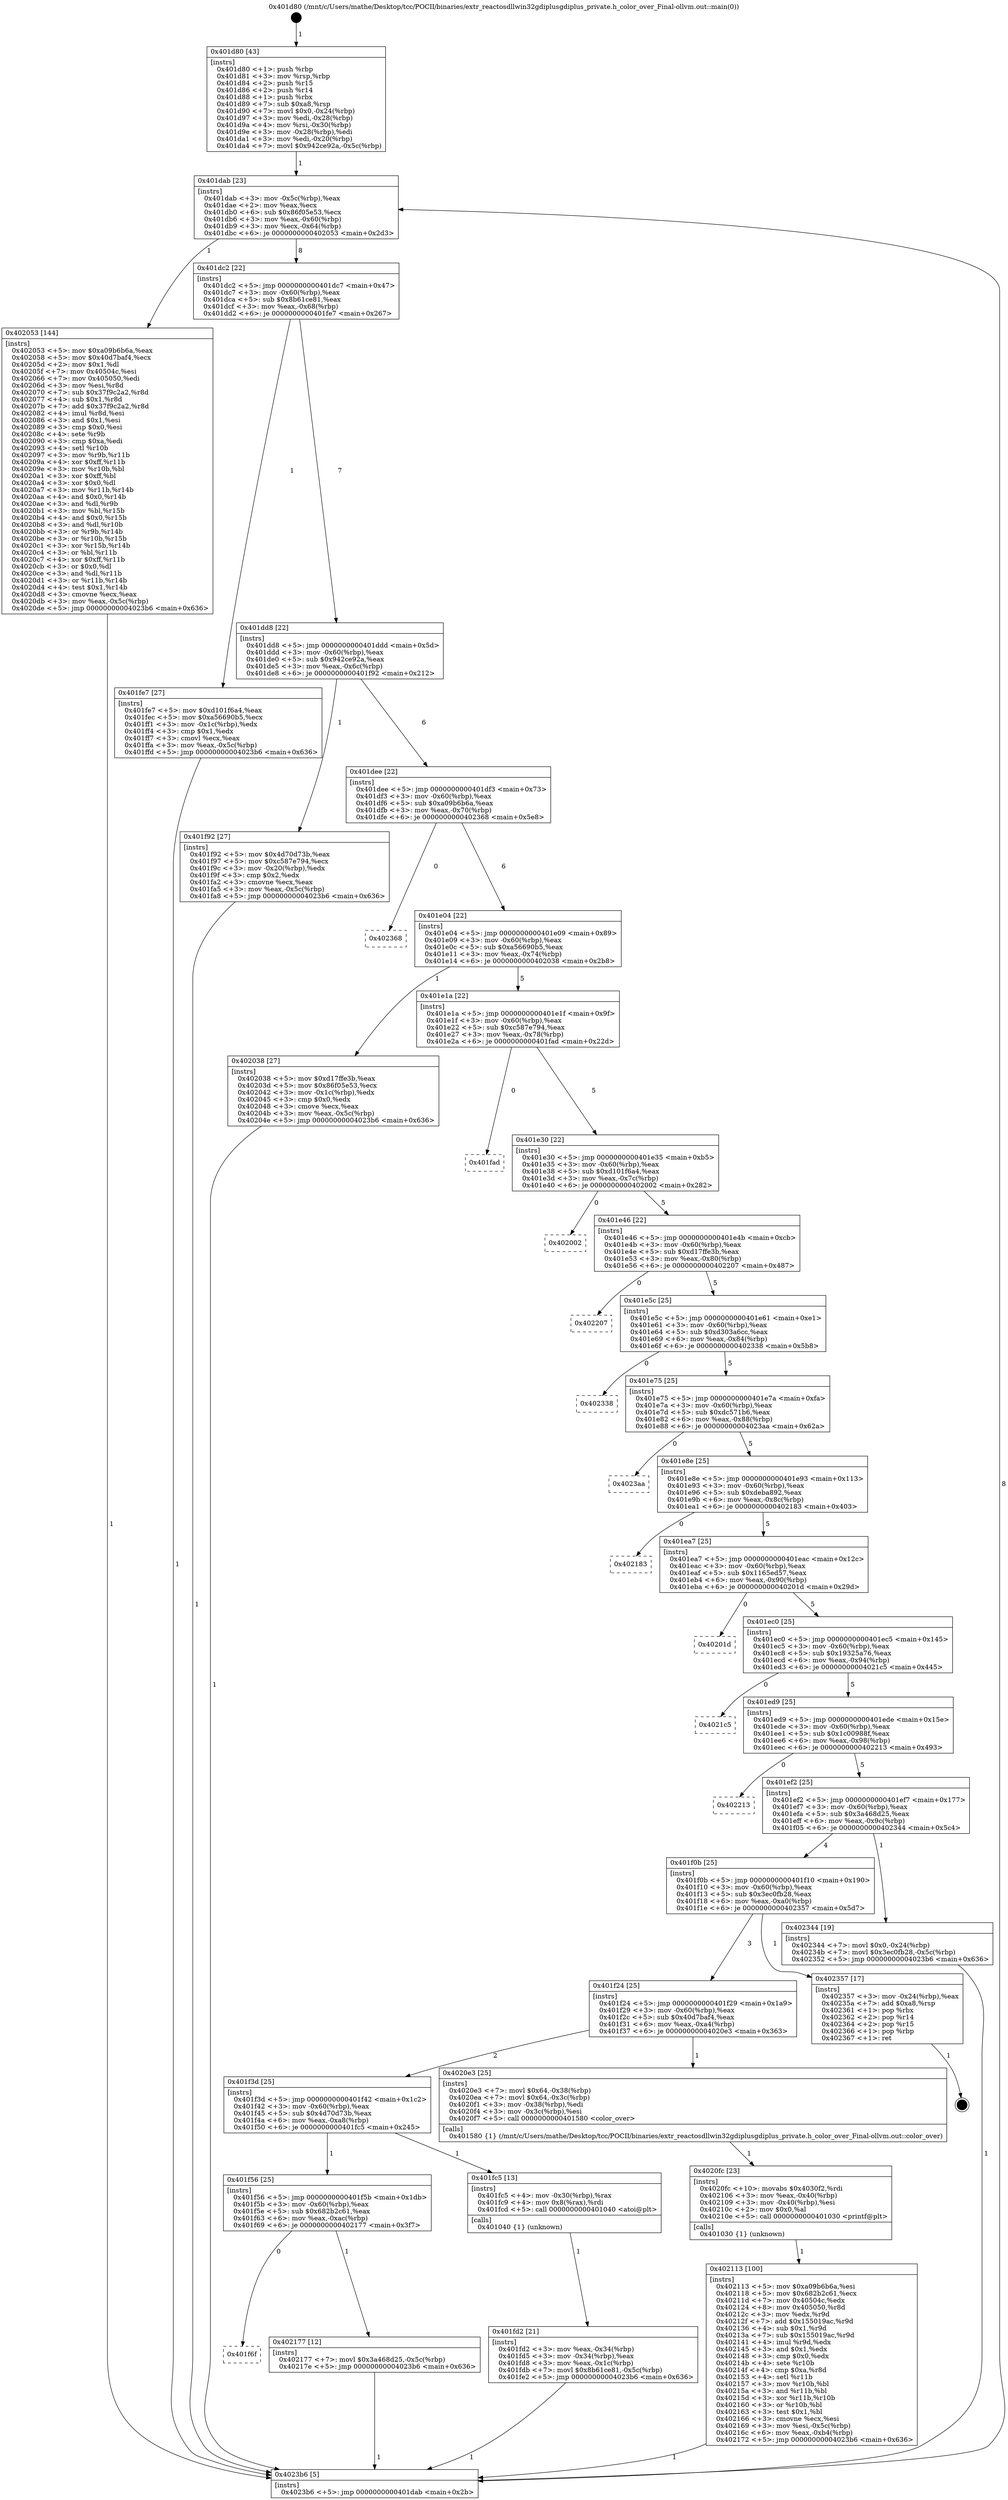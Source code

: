 digraph "0x401d80" {
  label = "0x401d80 (/mnt/c/Users/mathe/Desktop/tcc/POCII/binaries/extr_reactosdllwin32gdiplusgdiplus_private.h_color_over_Final-ollvm.out::main(0))"
  labelloc = "t"
  node[shape=record]

  Entry [label="",width=0.3,height=0.3,shape=circle,fillcolor=black,style=filled]
  "0x401dab" [label="{
     0x401dab [23]\l
     | [instrs]\l
     &nbsp;&nbsp;0x401dab \<+3\>: mov -0x5c(%rbp),%eax\l
     &nbsp;&nbsp;0x401dae \<+2\>: mov %eax,%ecx\l
     &nbsp;&nbsp;0x401db0 \<+6\>: sub $0x86f05e53,%ecx\l
     &nbsp;&nbsp;0x401db6 \<+3\>: mov %eax,-0x60(%rbp)\l
     &nbsp;&nbsp;0x401db9 \<+3\>: mov %ecx,-0x64(%rbp)\l
     &nbsp;&nbsp;0x401dbc \<+6\>: je 0000000000402053 \<main+0x2d3\>\l
  }"]
  "0x402053" [label="{
     0x402053 [144]\l
     | [instrs]\l
     &nbsp;&nbsp;0x402053 \<+5\>: mov $0xa09b6b6a,%eax\l
     &nbsp;&nbsp;0x402058 \<+5\>: mov $0x40d7baf4,%ecx\l
     &nbsp;&nbsp;0x40205d \<+2\>: mov $0x1,%dl\l
     &nbsp;&nbsp;0x40205f \<+7\>: mov 0x40504c,%esi\l
     &nbsp;&nbsp;0x402066 \<+7\>: mov 0x405050,%edi\l
     &nbsp;&nbsp;0x40206d \<+3\>: mov %esi,%r8d\l
     &nbsp;&nbsp;0x402070 \<+7\>: sub $0x37f9c2a2,%r8d\l
     &nbsp;&nbsp;0x402077 \<+4\>: sub $0x1,%r8d\l
     &nbsp;&nbsp;0x40207b \<+7\>: add $0x37f9c2a2,%r8d\l
     &nbsp;&nbsp;0x402082 \<+4\>: imul %r8d,%esi\l
     &nbsp;&nbsp;0x402086 \<+3\>: and $0x1,%esi\l
     &nbsp;&nbsp;0x402089 \<+3\>: cmp $0x0,%esi\l
     &nbsp;&nbsp;0x40208c \<+4\>: sete %r9b\l
     &nbsp;&nbsp;0x402090 \<+3\>: cmp $0xa,%edi\l
     &nbsp;&nbsp;0x402093 \<+4\>: setl %r10b\l
     &nbsp;&nbsp;0x402097 \<+3\>: mov %r9b,%r11b\l
     &nbsp;&nbsp;0x40209a \<+4\>: xor $0xff,%r11b\l
     &nbsp;&nbsp;0x40209e \<+3\>: mov %r10b,%bl\l
     &nbsp;&nbsp;0x4020a1 \<+3\>: xor $0xff,%bl\l
     &nbsp;&nbsp;0x4020a4 \<+3\>: xor $0x0,%dl\l
     &nbsp;&nbsp;0x4020a7 \<+3\>: mov %r11b,%r14b\l
     &nbsp;&nbsp;0x4020aa \<+4\>: and $0x0,%r14b\l
     &nbsp;&nbsp;0x4020ae \<+3\>: and %dl,%r9b\l
     &nbsp;&nbsp;0x4020b1 \<+3\>: mov %bl,%r15b\l
     &nbsp;&nbsp;0x4020b4 \<+4\>: and $0x0,%r15b\l
     &nbsp;&nbsp;0x4020b8 \<+3\>: and %dl,%r10b\l
     &nbsp;&nbsp;0x4020bb \<+3\>: or %r9b,%r14b\l
     &nbsp;&nbsp;0x4020be \<+3\>: or %r10b,%r15b\l
     &nbsp;&nbsp;0x4020c1 \<+3\>: xor %r15b,%r14b\l
     &nbsp;&nbsp;0x4020c4 \<+3\>: or %bl,%r11b\l
     &nbsp;&nbsp;0x4020c7 \<+4\>: xor $0xff,%r11b\l
     &nbsp;&nbsp;0x4020cb \<+3\>: or $0x0,%dl\l
     &nbsp;&nbsp;0x4020ce \<+3\>: and %dl,%r11b\l
     &nbsp;&nbsp;0x4020d1 \<+3\>: or %r11b,%r14b\l
     &nbsp;&nbsp;0x4020d4 \<+4\>: test $0x1,%r14b\l
     &nbsp;&nbsp;0x4020d8 \<+3\>: cmovne %ecx,%eax\l
     &nbsp;&nbsp;0x4020db \<+3\>: mov %eax,-0x5c(%rbp)\l
     &nbsp;&nbsp;0x4020de \<+5\>: jmp 00000000004023b6 \<main+0x636\>\l
  }"]
  "0x401dc2" [label="{
     0x401dc2 [22]\l
     | [instrs]\l
     &nbsp;&nbsp;0x401dc2 \<+5\>: jmp 0000000000401dc7 \<main+0x47\>\l
     &nbsp;&nbsp;0x401dc7 \<+3\>: mov -0x60(%rbp),%eax\l
     &nbsp;&nbsp;0x401dca \<+5\>: sub $0x8b61ce81,%eax\l
     &nbsp;&nbsp;0x401dcf \<+3\>: mov %eax,-0x68(%rbp)\l
     &nbsp;&nbsp;0x401dd2 \<+6\>: je 0000000000401fe7 \<main+0x267\>\l
  }"]
  Exit [label="",width=0.3,height=0.3,shape=circle,fillcolor=black,style=filled,peripheries=2]
  "0x401fe7" [label="{
     0x401fe7 [27]\l
     | [instrs]\l
     &nbsp;&nbsp;0x401fe7 \<+5\>: mov $0xd101f6a4,%eax\l
     &nbsp;&nbsp;0x401fec \<+5\>: mov $0xa56690b5,%ecx\l
     &nbsp;&nbsp;0x401ff1 \<+3\>: mov -0x1c(%rbp),%edx\l
     &nbsp;&nbsp;0x401ff4 \<+3\>: cmp $0x1,%edx\l
     &nbsp;&nbsp;0x401ff7 \<+3\>: cmovl %ecx,%eax\l
     &nbsp;&nbsp;0x401ffa \<+3\>: mov %eax,-0x5c(%rbp)\l
     &nbsp;&nbsp;0x401ffd \<+5\>: jmp 00000000004023b6 \<main+0x636\>\l
  }"]
  "0x401dd8" [label="{
     0x401dd8 [22]\l
     | [instrs]\l
     &nbsp;&nbsp;0x401dd8 \<+5\>: jmp 0000000000401ddd \<main+0x5d\>\l
     &nbsp;&nbsp;0x401ddd \<+3\>: mov -0x60(%rbp),%eax\l
     &nbsp;&nbsp;0x401de0 \<+5\>: sub $0x942ce92a,%eax\l
     &nbsp;&nbsp;0x401de5 \<+3\>: mov %eax,-0x6c(%rbp)\l
     &nbsp;&nbsp;0x401de8 \<+6\>: je 0000000000401f92 \<main+0x212\>\l
  }"]
  "0x401f6f" [label="{
     0x401f6f\l
  }", style=dashed]
  "0x401f92" [label="{
     0x401f92 [27]\l
     | [instrs]\l
     &nbsp;&nbsp;0x401f92 \<+5\>: mov $0x4d70d73b,%eax\l
     &nbsp;&nbsp;0x401f97 \<+5\>: mov $0xc587e794,%ecx\l
     &nbsp;&nbsp;0x401f9c \<+3\>: mov -0x20(%rbp),%edx\l
     &nbsp;&nbsp;0x401f9f \<+3\>: cmp $0x2,%edx\l
     &nbsp;&nbsp;0x401fa2 \<+3\>: cmovne %ecx,%eax\l
     &nbsp;&nbsp;0x401fa5 \<+3\>: mov %eax,-0x5c(%rbp)\l
     &nbsp;&nbsp;0x401fa8 \<+5\>: jmp 00000000004023b6 \<main+0x636\>\l
  }"]
  "0x401dee" [label="{
     0x401dee [22]\l
     | [instrs]\l
     &nbsp;&nbsp;0x401dee \<+5\>: jmp 0000000000401df3 \<main+0x73\>\l
     &nbsp;&nbsp;0x401df3 \<+3\>: mov -0x60(%rbp),%eax\l
     &nbsp;&nbsp;0x401df6 \<+5\>: sub $0xa09b6b6a,%eax\l
     &nbsp;&nbsp;0x401dfb \<+3\>: mov %eax,-0x70(%rbp)\l
     &nbsp;&nbsp;0x401dfe \<+6\>: je 0000000000402368 \<main+0x5e8\>\l
  }"]
  "0x4023b6" [label="{
     0x4023b6 [5]\l
     | [instrs]\l
     &nbsp;&nbsp;0x4023b6 \<+5\>: jmp 0000000000401dab \<main+0x2b\>\l
  }"]
  "0x401d80" [label="{
     0x401d80 [43]\l
     | [instrs]\l
     &nbsp;&nbsp;0x401d80 \<+1\>: push %rbp\l
     &nbsp;&nbsp;0x401d81 \<+3\>: mov %rsp,%rbp\l
     &nbsp;&nbsp;0x401d84 \<+2\>: push %r15\l
     &nbsp;&nbsp;0x401d86 \<+2\>: push %r14\l
     &nbsp;&nbsp;0x401d88 \<+1\>: push %rbx\l
     &nbsp;&nbsp;0x401d89 \<+7\>: sub $0xa8,%rsp\l
     &nbsp;&nbsp;0x401d90 \<+7\>: movl $0x0,-0x24(%rbp)\l
     &nbsp;&nbsp;0x401d97 \<+3\>: mov %edi,-0x28(%rbp)\l
     &nbsp;&nbsp;0x401d9a \<+4\>: mov %rsi,-0x30(%rbp)\l
     &nbsp;&nbsp;0x401d9e \<+3\>: mov -0x28(%rbp),%edi\l
     &nbsp;&nbsp;0x401da1 \<+3\>: mov %edi,-0x20(%rbp)\l
     &nbsp;&nbsp;0x401da4 \<+7\>: movl $0x942ce92a,-0x5c(%rbp)\l
  }"]
  "0x402177" [label="{
     0x402177 [12]\l
     | [instrs]\l
     &nbsp;&nbsp;0x402177 \<+7\>: movl $0x3a468d25,-0x5c(%rbp)\l
     &nbsp;&nbsp;0x40217e \<+5\>: jmp 00000000004023b6 \<main+0x636\>\l
  }"]
  "0x402368" [label="{
     0x402368\l
  }", style=dashed]
  "0x401e04" [label="{
     0x401e04 [22]\l
     | [instrs]\l
     &nbsp;&nbsp;0x401e04 \<+5\>: jmp 0000000000401e09 \<main+0x89\>\l
     &nbsp;&nbsp;0x401e09 \<+3\>: mov -0x60(%rbp),%eax\l
     &nbsp;&nbsp;0x401e0c \<+5\>: sub $0xa56690b5,%eax\l
     &nbsp;&nbsp;0x401e11 \<+3\>: mov %eax,-0x74(%rbp)\l
     &nbsp;&nbsp;0x401e14 \<+6\>: je 0000000000402038 \<main+0x2b8\>\l
  }"]
  "0x402113" [label="{
     0x402113 [100]\l
     | [instrs]\l
     &nbsp;&nbsp;0x402113 \<+5\>: mov $0xa09b6b6a,%esi\l
     &nbsp;&nbsp;0x402118 \<+5\>: mov $0x682b2c61,%ecx\l
     &nbsp;&nbsp;0x40211d \<+7\>: mov 0x40504c,%edx\l
     &nbsp;&nbsp;0x402124 \<+8\>: mov 0x405050,%r8d\l
     &nbsp;&nbsp;0x40212c \<+3\>: mov %edx,%r9d\l
     &nbsp;&nbsp;0x40212f \<+7\>: add $0x155019ac,%r9d\l
     &nbsp;&nbsp;0x402136 \<+4\>: sub $0x1,%r9d\l
     &nbsp;&nbsp;0x40213a \<+7\>: sub $0x155019ac,%r9d\l
     &nbsp;&nbsp;0x402141 \<+4\>: imul %r9d,%edx\l
     &nbsp;&nbsp;0x402145 \<+3\>: and $0x1,%edx\l
     &nbsp;&nbsp;0x402148 \<+3\>: cmp $0x0,%edx\l
     &nbsp;&nbsp;0x40214b \<+4\>: sete %r10b\l
     &nbsp;&nbsp;0x40214f \<+4\>: cmp $0xa,%r8d\l
     &nbsp;&nbsp;0x402153 \<+4\>: setl %r11b\l
     &nbsp;&nbsp;0x402157 \<+3\>: mov %r10b,%bl\l
     &nbsp;&nbsp;0x40215a \<+3\>: and %r11b,%bl\l
     &nbsp;&nbsp;0x40215d \<+3\>: xor %r11b,%r10b\l
     &nbsp;&nbsp;0x402160 \<+3\>: or %r10b,%bl\l
     &nbsp;&nbsp;0x402163 \<+3\>: test $0x1,%bl\l
     &nbsp;&nbsp;0x402166 \<+3\>: cmovne %ecx,%esi\l
     &nbsp;&nbsp;0x402169 \<+3\>: mov %esi,-0x5c(%rbp)\l
     &nbsp;&nbsp;0x40216c \<+6\>: mov %eax,-0xb4(%rbp)\l
     &nbsp;&nbsp;0x402172 \<+5\>: jmp 00000000004023b6 \<main+0x636\>\l
  }"]
  "0x402038" [label="{
     0x402038 [27]\l
     | [instrs]\l
     &nbsp;&nbsp;0x402038 \<+5\>: mov $0xd17ffe3b,%eax\l
     &nbsp;&nbsp;0x40203d \<+5\>: mov $0x86f05e53,%ecx\l
     &nbsp;&nbsp;0x402042 \<+3\>: mov -0x1c(%rbp),%edx\l
     &nbsp;&nbsp;0x402045 \<+3\>: cmp $0x0,%edx\l
     &nbsp;&nbsp;0x402048 \<+3\>: cmove %ecx,%eax\l
     &nbsp;&nbsp;0x40204b \<+3\>: mov %eax,-0x5c(%rbp)\l
     &nbsp;&nbsp;0x40204e \<+5\>: jmp 00000000004023b6 \<main+0x636\>\l
  }"]
  "0x401e1a" [label="{
     0x401e1a [22]\l
     | [instrs]\l
     &nbsp;&nbsp;0x401e1a \<+5\>: jmp 0000000000401e1f \<main+0x9f\>\l
     &nbsp;&nbsp;0x401e1f \<+3\>: mov -0x60(%rbp),%eax\l
     &nbsp;&nbsp;0x401e22 \<+5\>: sub $0xc587e794,%eax\l
     &nbsp;&nbsp;0x401e27 \<+3\>: mov %eax,-0x78(%rbp)\l
     &nbsp;&nbsp;0x401e2a \<+6\>: je 0000000000401fad \<main+0x22d\>\l
  }"]
  "0x4020fc" [label="{
     0x4020fc [23]\l
     | [instrs]\l
     &nbsp;&nbsp;0x4020fc \<+10\>: movabs $0x4030f2,%rdi\l
     &nbsp;&nbsp;0x402106 \<+3\>: mov %eax,-0x40(%rbp)\l
     &nbsp;&nbsp;0x402109 \<+3\>: mov -0x40(%rbp),%esi\l
     &nbsp;&nbsp;0x40210c \<+2\>: mov $0x0,%al\l
     &nbsp;&nbsp;0x40210e \<+5\>: call 0000000000401030 \<printf@plt\>\l
     | [calls]\l
     &nbsp;&nbsp;0x401030 \{1\} (unknown)\l
  }"]
  "0x401fad" [label="{
     0x401fad\l
  }", style=dashed]
  "0x401e30" [label="{
     0x401e30 [22]\l
     | [instrs]\l
     &nbsp;&nbsp;0x401e30 \<+5\>: jmp 0000000000401e35 \<main+0xb5\>\l
     &nbsp;&nbsp;0x401e35 \<+3\>: mov -0x60(%rbp),%eax\l
     &nbsp;&nbsp;0x401e38 \<+5\>: sub $0xd101f6a4,%eax\l
     &nbsp;&nbsp;0x401e3d \<+3\>: mov %eax,-0x7c(%rbp)\l
     &nbsp;&nbsp;0x401e40 \<+6\>: je 0000000000402002 \<main+0x282\>\l
  }"]
  "0x401fd2" [label="{
     0x401fd2 [21]\l
     | [instrs]\l
     &nbsp;&nbsp;0x401fd2 \<+3\>: mov %eax,-0x34(%rbp)\l
     &nbsp;&nbsp;0x401fd5 \<+3\>: mov -0x34(%rbp),%eax\l
     &nbsp;&nbsp;0x401fd8 \<+3\>: mov %eax,-0x1c(%rbp)\l
     &nbsp;&nbsp;0x401fdb \<+7\>: movl $0x8b61ce81,-0x5c(%rbp)\l
     &nbsp;&nbsp;0x401fe2 \<+5\>: jmp 00000000004023b6 \<main+0x636\>\l
  }"]
  "0x402002" [label="{
     0x402002\l
  }", style=dashed]
  "0x401e46" [label="{
     0x401e46 [22]\l
     | [instrs]\l
     &nbsp;&nbsp;0x401e46 \<+5\>: jmp 0000000000401e4b \<main+0xcb\>\l
     &nbsp;&nbsp;0x401e4b \<+3\>: mov -0x60(%rbp),%eax\l
     &nbsp;&nbsp;0x401e4e \<+5\>: sub $0xd17ffe3b,%eax\l
     &nbsp;&nbsp;0x401e53 \<+3\>: mov %eax,-0x80(%rbp)\l
     &nbsp;&nbsp;0x401e56 \<+6\>: je 0000000000402207 \<main+0x487\>\l
  }"]
  "0x401f56" [label="{
     0x401f56 [25]\l
     | [instrs]\l
     &nbsp;&nbsp;0x401f56 \<+5\>: jmp 0000000000401f5b \<main+0x1db\>\l
     &nbsp;&nbsp;0x401f5b \<+3\>: mov -0x60(%rbp),%eax\l
     &nbsp;&nbsp;0x401f5e \<+5\>: sub $0x682b2c61,%eax\l
     &nbsp;&nbsp;0x401f63 \<+6\>: mov %eax,-0xac(%rbp)\l
     &nbsp;&nbsp;0x401f69 \<+6\>: je 0000000000402177 \<main+0x3f7\>\l
  }"]
  "0x402207" [label="{
     0x402207\l
  }", style=dashed]
  "0x401e5c" [label="{
     0x401e5c [25]\l
     | [instrs]\l
     &nbsp;&nbsp;0x401e5c \<+5\>: jmp 0000000000401e61 \<main+0xe1\>\l
     &nbsp;&nbsp;0x401e61 \<+3\>: mov -0x60(%rbp),%eax\l
     &nbsp;&nbsp;0x401e64 \<+5\>: sub $0xd303a6cc,%eax\l
     &nbsp;&nbsp;0x401e69 \<+6\>: mov %eax,-0x84(%rbp)\l
     &nbsp;&nbsp;0x401e6f \<+6\>: je 0000000000402338 \<main+0x5b8\>\l
  }"]
  "0x401fc5" [label="{
     0x401fc5 [13]\l
     | [instrs]\l
     &nbsp;&nbsp;0x401fc5 \<+4\>: mov -0x30(%rbp),%rax\l
     &nbsp;&nbsp;0x401fc9 \<+4\>: mov 0x8(%rax),%rdi\l
     &nbsp;&nbsp;0x401fcd \<+5\>: call 0000000000401040 \<atoi@plt\>\l
     | [calls]\l
     &nbsp;&nbsp;0x401040 \{1\} (unknown)\l
  }"]
  "0x402338" [label="{
     0x402338\l
  }", style=dashed]
  "0x401e75" [label="{
     0x401e75 [25]\l
     | [instrs]\l
     &nbsp;&nbsp;0x401e75 \<+5\>: jmp 0000000000401e7a \<main+0xfa\>\l
     &nbsp;&nbsp;0x401e7a \<+3\>: mov -0x60(%rbp),%eax\l
     &nbsp;&nbsp;0x401e7d \<+5\>: sub $0xdc571b6,%eax\l
     &nbsp;&nbsp;0x401e82 \<+6\>: mov %eax,-0x88(%rbp)\l
     &nbsp;&nbsp;0x401e88 \<+6\>: je 00000000004023aa \<main+0x62a\>\l
  }"]
  "0x401f3d" [label="{
     0x401f3d [25]\l
     | [instrs]\l
     &nbsp;&nbsp;0x401f3d \<+5\>: jmp 0000000000401f42 \<main+0x1c2\>\l
     &nbsp;&nbsp;0x401f42 \<+3\>: mov -0x60(%rbp),%eax\l
     &nbsp;&nbsp;0x401f45 \<+5\>: sub $0x4d70d73b,%eax\l
     &nbsp;&nbsp;0x401f4a \<+6\>: mov %eax,-0xa8(%rbp)\l
     &nbsp;&nbsp;0x401f50 \<+6\>: je 0000000000401fc5 \<main+0x245\>\l
  }"]
  "0x4023aa" [label="{
     0x4023aa\l
  }", style=dashed]
  "0x401e8e" [label="{
     0x401e8e [25]\l
     | [instrs]\l
     &nbsp;&nbsp;0x401e8e \<+5\>: jmp 0000000000401e93 \<main+0x113\>\l
     &nbsp;&nbsp;0x401e93 \<+3\>: mov -0x60(%rbp),%eax\l
     &nbsp;&nbsp;0x401e96 \<+5\>: sub $0xdeba892,%eax\l
     &nbsp;&nbsp;0x401e9b \<+6\>: mov %eax,-0x8c(%rbp)\l
     &nbsp;&nbsp;0x401ea1 \<+6\>: je 0000000000402183 \<main+0x403\>\l
  }"]
  "0x4020e3" [label="{
     0x4020e3 [25]\l
     | [instrs]\l
     &nbsp;&nbsp;0x4020e3 \<+7\>: movl $0x64,-0x38(%rbp)\l
     &nbsp;&nbsp;0x4020ea \<+7\>: movl $0x64,-0x3c(%rbp)\l
     &nbsp;&nbsp;0x4020f1 \<+3\>: mov -0x38(%rbp),%edi\l
     &nbsp;&nbsp;0x4020f4 \<+3\>: mov -0x3c(%rbp),%esi\l
     &nbsp;&nbsp;0x4020f7 \<+5\>: call 0000000000401580 \<color_over\>\l
     | [calls]\l
     &nbsp;&nbsp;0x401580 \{1\} (/mnt/c/Users/mathe/Desktop/tcc/POCII/binaries/extr_reactosdllwin32gdiplusgdiplus_private.h_color_over_Final-ollvm.out::color_over)\l
  }"]
  "0x402183" [label="{
     0x402183\l
  }", style=dashed]
  "0x401ea7" [label="{
     0x401ea7 [25]\l
     | [instrs]\l
     &nbsp;&nbsp;0x401ea7 \<+5\>: jmp 0000000000401eac \<main+0x12c\>\l
     &nbsp;&nbsp;0x401eac \<+3\>: mov -0x60(%rbp),%eax\l
     &nbsp;&nbsp;0x401eaf \<+5\>: sub $0x1165ed57,%eax\l
     &nbsp;&nbsp;0x401eb4 \<+6\>: mov %eax,-0x90(%rbp)\l
     &nbsp;&nbsp;0x401eba \<+6\>: je 000000000040201d \<main+0x29d\>\l
  }"]
  "0x401f24" [label="{
     0x401f24 [25]\l
     | [instrs]\l
     &nbsp;&nbsp;0x401f24 \<+5\>: jmp 0000000000401f29 \<main+0x1a9\>\l
     &nbsp;&nbsp;0x401f29 \<+3\>: mov -0x60(%rbp),%eax\l
     &nbsp;&nbsp;0x401f2c \<+5\>: sub $0x40d7baf4,%eax\l
     &nbsp;&nbsp;0x401f31 \<+6\>: mov %eax,-0xa4(%rbp)\l
     &nbsp;&nbsp;0x401f37 \<+6\>: je 00000000004020e3 \<main+0x363\>\l
  }"]
  "0x40201d" [label="{
     0x40201d\l
  }", style=dashed]
  "0x401ec0" [label="{
     0x401ec0 [25]\l
     | [instrs]\l
     &nbsp;&nbsp;0x401ec0 \<+5\>: jmp 0000000000401ec5 \<main+0x145\>\l
     &nbsp;&nbsp;0x401ec5 \<+3\>: mov -0x60(%rbp),%eax\l
     &nbsp;&nbsp;0x401ec8 \<+5\>: sub $0x19325a76,%eax\l
     &nbsp;&nbsp;0x401ecd \<+6\>: mov %eax,-0x94(%rbp)\l
     &nbsp;&nbsp;0x401ed3 \<+6\>: je 00000000004021c5 \<main+0x445\>\l
  }"]
  "0x402357" [label="{
     0x402357 [17]\l
     | [instrs]\l
     &nbsp;&nbsp;0x402357 \<+3\>: mov -0x24(%rbp),%eax\l
     &nbsp;&nbsp;0x40235a \<+7\>: add $0xa8,%rsp\l
     &nbsp;&nbsp;0x402361 \<+1\>: pop %rbx\l
     &nbsp;&nbsp;0x402362 \<+2\>: pop %r14\l
     &nbsp;&nbsp;0x402364 \<+2\>: pop %r15\l
     &nbsp;&nbsp;0x402366 \<+1\>: pop %rbp\l
     &nbsp;&nbsp;0x402367 \<+1\>: ret\l
  }"]
  "0x4021c5" [label="{
     0x4021c5\l
  }", style=dashed]
  "0x401ed9" [label="{
     0x401ed9 [25]\l
     | [instrs]\l
     &nbsp;&nbsp;0x401ed9 \<+5\>: jmp 0000000000401ede \<main+0x15e\>\l
     &nbsp;&nbsp;0x401ede \<+3\>: mov -0x60(%rbp),%eax\l
     &nbsp;&nbsp;0x401ee1 \<+5\>: sub $0x1c00988f,%eax\l
     &nbsp;&nbsp;0x401ee6 \<+6\>: mov %eax,-0x98(%rbp)\l
     &nbsp;&nbsp;0x401eec \<+6\>: je 0000000000402213 \<main+0x493\>\l
  }"]
  "0x401f0b" [label="{
     0x401f0b [25]\l
     | [instrs]\l
     &nbsp;&nbsp;0x401f0b \<+5\>: jmp 0000000000401f10 \<main+0x190\>\l
     &nbsp;&nbsp;0x401f10 \<+3\>: mov -0x60(%rbp),%eax\l
     &nbsp;&nbsp;0x401f13 \<+5\>: sub $0x3ec0fb28,%eax\l
     &nbsp;&nbsp;0x401f18 \<+6\>: mov %eax,-0xa0(%rbp)\l
     &nbsp;&nbsp;0x401f1e \<+6\>: je 0000000000402357 \<main+0x5d7\>\l
  }"]
  "0x402213" [label="{
     0x402213\l
  }", style=dashed]
  "0x401ef2" [label="{
     0x401ef2 [25]\l
     | [instrs]\l
     &nbsp;&nbsp;0x401ef2 \<+5\>: jmp 0000000000401ef7 \<main+0x177\>\l
     &nbsp;&nbsp;0x401ef7 \<+3\>: mov -0x60(%rbp),%eax\l
     &nbsp;&nbsp;0x401efa \<+5\>: sub $0x3a468d25,%eax\l
     &nbsp;&nbsp;0x401eff \<+6\>: mov %eax,-0x9c(%rbp)\l
     &nbsp;&nbsp;0x401f05 \<+6\>: je 0000000000402344 \<main+0x5c4\>\l
  }"]
  "0x402344" [label="{
     0x402344 [19]\l
     | [instrs]\l
     &nbsp;&nbsp;0x402344 \<+7\>: movl $0x0,-0x24(%rbp)\l
     &nbsp;&nbsp;0x40234b \<+7\>: movl $0x3ec0fb28,-0x5c(%rbp)\l
     &nbsp;&nbsp;0x402352 \<+5\>: jmp 00000000004023b6 \<main+0x636\>\l
  }"]
  Entry -> "0x401d80" [label=" 1"]
  "0x401dab" -> "0x402053" [label=" 1"]
  "0x401dab" -> "0x401dc2" [label=" 8"]
  "0x402357" -> Exit [label=" 1"]
  "0x401dc2" -> "0x401fe7" [label=" 1"]
  "0x401dc2" -> "0x401dd8" [label=" 7"]
  "0x402344" -> "0x4023b6" [label=" 1"]
  "0x401dd8" -> "0x401f92" [label=" 1"]
  "0x401dd8" -> "0x401dee" [label=" 6"]
  "0x401f92" -> "0x4023b6" [label=" 1"]
  "0x401d80" -> "0x401dab" [label=" 1"]
  "0x4023b6" -> "0x401dab" [label=" 8"]
  "0x402177" -> "0x4023b6" [label=" 1"]
  "0x401dee" -> "0x402368" [label=" 0"]
  "0x401dee" -> "0x401e04" [label=" 6"]
  "0x401f56" -> "0x401f6f" [label=" 0"]
  "0x401e04" -> "0x402038" [label=" 1"]
  "0x401e04" -> "0x401e1a" [label=" 5"]
  "0x401f56" -> "0x402177" [label=" 1"]
  "0x401e1a" -> "0x401fad" [label=" 0"]
  "0x401e1a" -> "0x401e30" [label=" 5"]
  "0x402113" -> "0x4023b6" [label=" 1"]
  "0x401e30" -> "0x402002" [label=" 0"]
  "0x401e30" -> "0x401e46" [label=" 5"]
  "0x4020fc" -> "0x402113" [label=" 1"]
  "0x401e46" -> "0x402207" [label=" 0"]
  "0x401e46" -> "0x401e5c" [label=" 5"]
  "0x4020e3" -> "0x4020fc" [label=" 1"]
  "0x401e5c" -> "0x402338" [label=" 0"]
  "0x401e5c" -> "0x401e75" [label=" 5"]
  "0x402053" -> "0x4023b6" [label=" 1"]
  "0x401e75" -> "0x4023aa" [label=" 0"]
  "0x401e75" -> "0x401e8e" [label=" 5"]
  "0x401fe7" -> "0x4023b6" [label=" 1"]
  "0x401e8e" -> "0x402183" [label=" 0"]
  "0x401e8e" -> "0x401ea7" [label=" 5"]
  "0x401fd2" -> "0x4023b6" [label=" 1"]
  "0x401ea7" -> "0x40201d" [label=" 0"]
  "0x401ea7" -> "0x401ec0" [label=" 5"]
  "0x401f3d" -> "0x401f56" [label=" 1"]
  "0x401ec0" -> "0x4021c5" [label=" 0"]
  "0x401ec0" -> "0x401ed9" [label=" 5"]
  "0x401f3d" -> "0x401fc5" [label=" 1"]
  "0x401ed9" -> "0x402213" [label=" 0"]
  "0x401ed9" -> "0x401ef2" [label=" 5"]
  "0x401f24" -> "0x401f3d" [label=" 2"]
  "0x401ef2" -> "0x402344" [label=" 1"]
  "0x401ef2" -> "0x401f0b" [label=" 4"]
  "0x402038" -> "0x4023b6" [label=" 1"]
  "0x401f0b" -> "0x402357" [label=" 1"]
  "0x401f0b" -> "0x401f24" [label=" 3"]
  "0x401fc5" -> "0x401fd2" [label=" 1"]
  "0x401f24" -> "0x4020e3" [label=" 1"]
}
